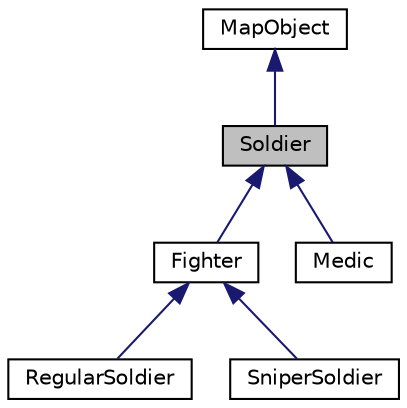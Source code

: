 digraph "Soldier"
{
  edge [fontname="Helvetica",fontsize="10",labelfontname="Helvetica",labelfontsize="10"];
  node [fontname="Helvetica",fontsize="10",shape=record];
  Node0 [label="Soldier",height=0.2,width=0.4,color="black", fillcolor="grey75", style="filled", fontcolor="black"];
  Node1 -> Node0 [dir="back",color="midnightblue",fontsize="10",style="solid",fontname="Helvetica"];
  Node1 [label="MapObject",height=0.2,width=0.4,color="black", fillcolor="white", style="filled",URL="$class_map_object.html"];
  Node0 -> Node2 [dir="back",color="midnightblue",fontsize="10",style="solid",fontname="Helvetica"];
  Node2 [label="Fighter",height=0.2,width=0.4,color="black", fillcolor="white", style="filled",URL="$class_fighter.html"];
  Node2 -> Node3 [dir="back",color="midnightblue",fontsize="10",style="solid",fontname="Helvetica"];
  Node3 [label="RegularSoldier",height=0.2,width=0.4,color="black", fillcolor="white", style="filled",URL="$class_regular_soldier.html"];
  Node2 -> Node4 [dir="back",color="midnightblue",fontsize="10",style="solid",fontname="Helvetica"];
  Node4 [label="SniperSoldier",height=0.2,width=0.4,color="black", fillcolor="white", style="filled",URL="$class_sniper_soldier.html"];
  Node0 -> Node5 [dir="back",color="midnightblue",fontsize="10",style="solid",fontname="Helvetica"];
  Node5 [label="Medic",height=0.2,width=0.4,color="black", fillcolor="white", style="filled",URL="$class_medic.html"];
}
